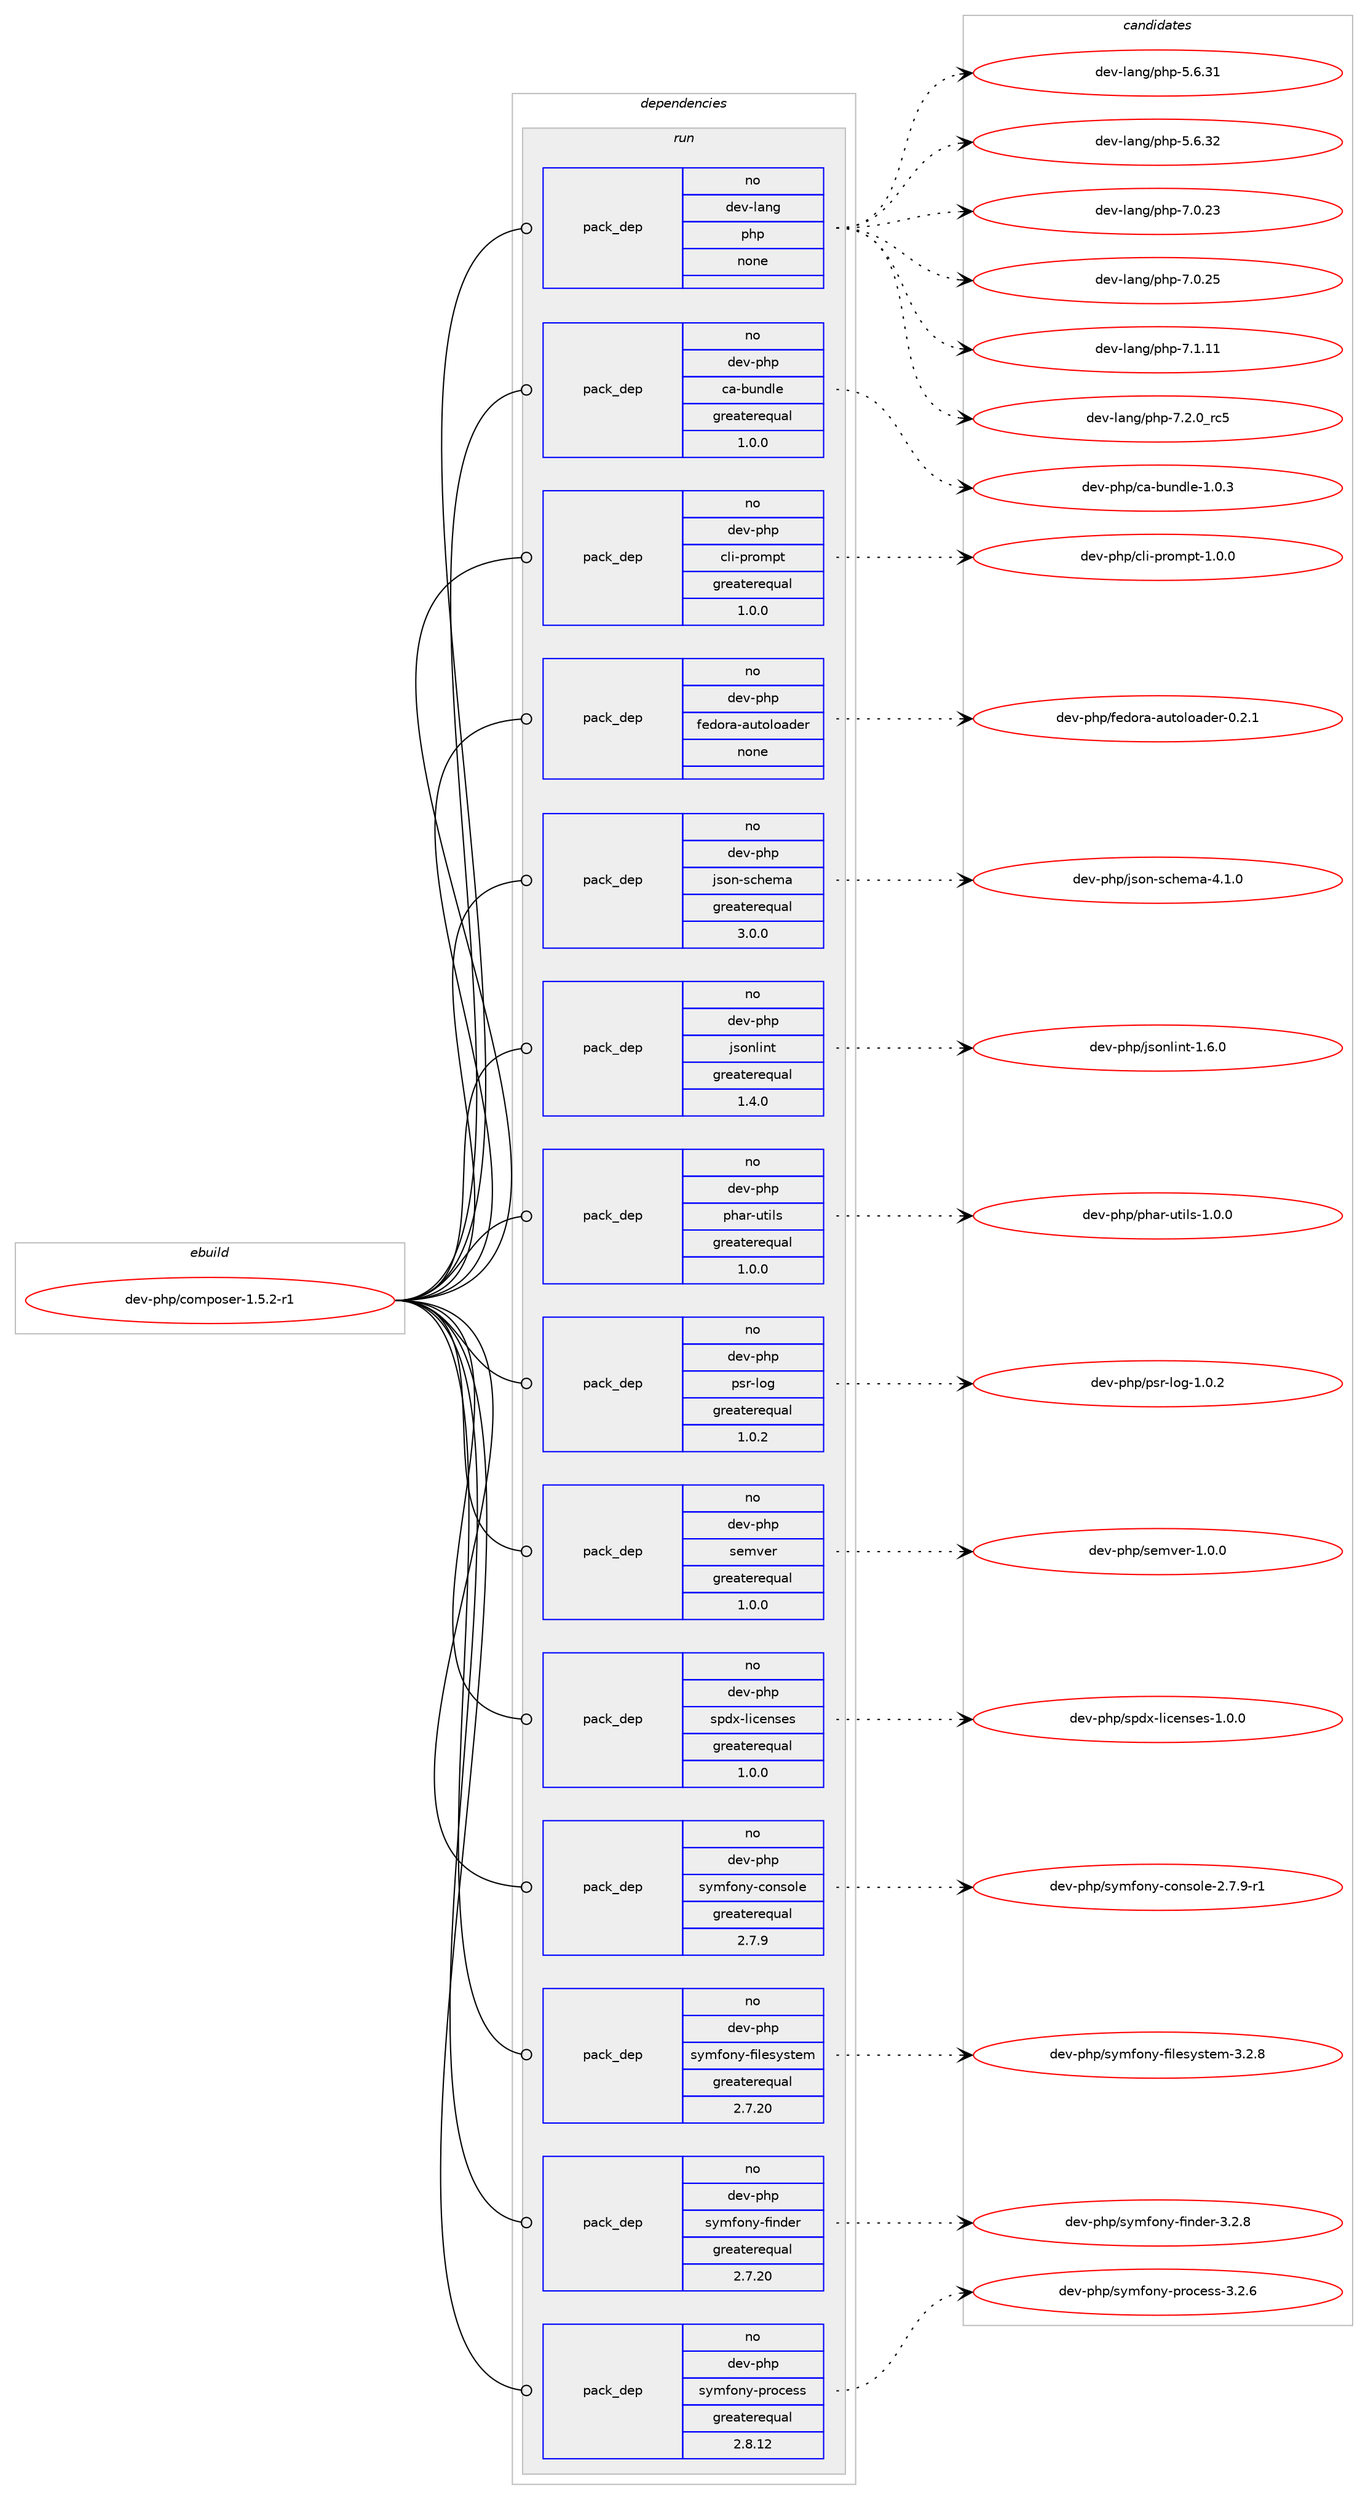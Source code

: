 digraph prolog {

# *************
# Graph options
# *************

newrank=true;
concentrate=true;
compound=true;
graph [rankdir=LR,fontname=Helvetica,fontsize=10,ranksep=1.5];#, ranksep=2.5, nodesep=0.2];
edge  [arrowhead=vee];
node  [fontname=Helvetica,fontsize=10];

# **********
# The ebuild
# **********

subgraph cluster_leftcol {
color=gray;
rank=same;
label=<<i>ebuild</i>>;
id [label="dev-php/composer-1.5.2-r1", color=red, width=4, href="../dev-php/composer-1.5.2-r1.svg"];
}

# ****************
# The dependencies
# ****************

subgraph cluster_midcol {
color=gray;
label=<<i>dependencies</i>>;
subgraph cluster_compile {
fillcolor="#eeeeee";
style=filled;
label=<<i>compile</i>>;
}
subgraph cluster_compileandrun {
fillcolor="#eeeeee";
style=filled;
label=<<i>compile and run</i>>;
}
subgraph cluster_run {
fillcolor="#eeeeee";
style=filled;
label=<<i>run</i>>;
subgraph pack110247 {
dependency142324 [label=<<TABLE BORDER="0" CELLBORDER="1" CELLSPACING="0" CELLPADDING="4" WIDTH="220"><TR><TD ROWSPAN="6" CELLPADDING="30">pack_dep</TD></TR><TR><TD WIDTH="110">no</TD></TR><TR><TD>dev-lang</TD></TR><TR><TD>php</TD></TR><TR><TD>none</TD></TR><TR><TD></TD></TR></TABLE>>, shape=none, color=blue];
}
id:e -> dependency142324:w [weight=20,style="solid",arrowhead="odot"];
subgraph pack110248 {
dependency142325 [label=<<TABLE BORDER="0" CELLBORDER="1" CELLSPACING="0" CELLPADDING="4" WIDTH="220"><TR><TD ROWSPAN="6" CELLPADDING="30">pack_dep</TD></TR><TR><TD WIDTH="110">no</TD></TR><TR><TD>dev-php</TD></TR><TR><TD>ca-bundle</TD></TR><TR><TD>greaterequal</TD></TR><TR><TD>1.0.0</TD></TR></TABLE>>, shape=none, color=blue];
}
id:e -> dependency142325:w [weight=20,style="solid",arrowhead="odot"];
subgraph pack110249 {
dependency142326 [label=<<TABLE BORDER="0" CELLBORDER="1" CELLSPACING="0" CELLPADDING="4" WIDTH="220"><TR><TD ROWSPAN="6" CELLPADDING="30">pack_dep</TD></TR><TR><TD WIDTH="110">no</TD></TR><TR><TD>dev-php</TD></TR><TR><TD>cli-prompt</TD></TR><TR><TD>greaterequal</TD></TR><TR><TD>1.0.0</TD></TR></TABLE>>, shape=none, color=blue];
}
id:e -> dependency142326:w [weight=20,style="solid",arrowhead="odot"];
subgraph pack110250 {
dependency142327 [label=<<TABLE BORDER="0" CELLBORDER="1" CELLSPACING="0" CELLPADDING="4" WIDTH="220"><TR><TD ROWSPAN="6" CELLPADDING="30">pack_dep</TD></TR><TR><TD WIDTH="110">no</TD></TR><TR><TD>dev-php</TD></TR><TR><TD>fedora-autoloader</TD></TR><TR><TD>none</TD></TR><TR><TD></TD></TR></TABLE>>, shape=none, color=blue];
}
id:e -> dependency142327:w [weight=20,style="solid",arrowhead="odot"];
subgraph pack110251 {
dependency142328 [label=<<TABLE BORDER="0" CELLBORDER="1" CELLSPACING="0" CELLPADDING="4" WIDTH="220"><TR><TD ROWSPAN="6" CELLPADDING="30">pack_dep</TD></TR><TR><TD WIDTH="110">no</TD></TR><TR><TD>dev-php</TD></TR><TR><TD>json-schema</TD></TR><TR><TD>greaterequal</TD></TR><TR><TD>3.0.0</TD></TR></TABLE>>, shape=none, color=blue];
}
id:e -> dependency142328:w [weight=20,style="solid",arrowhead="odot"];
subgraph pack110252 {
dependency142329 [label=<<TABLE BORDER="0" CELLBORDER="1" CELLSPACING="0" CELLPADDING="4" WIDTH="220"><TR><TD ROWSPAN="6" CELLPADDING="30">pack_dep</TD></TR><TR><TD WIDTH="110">no</TD></TR><TR><TD>dev-php</TD></TR><TR><TD>jsonlint</TD></TR><TR><TD>greaterequal</TD></TR><TR><TD>1.4.0</TD></TR></TABLE>>, shape=none, color=blue];
}
id:e -> dependency142329:w [weight=20,style="solid",arrowhead="odot"];
subgraph pack110253 {
dependency142330 [label=<<TABLE BORDER="0" CELLBORDER="1" CELLSPACING="0" CELLPADDING="4" WIDTH="220"><TR><TD ROWSPAN="6" CELLPADDING="30">pack_dep</TD></TR><TR><TD WIDTH="110">no</TD></TR><TR><TD>dev-php</TD></TR><TR><TD>phar-utils</TD></TR><TR><TD>greaterequal</TD></TR><TR><TD>1.0.0</TD></TR></TABLE>>, shape=none, color=blue];
}
id:e -> dependency142330:w [weight=20,style="solid",arrowhead="odot"];
subgraph pack110254 {
dependency142331 [label=<<TABLE BORDER="0" CELLBORDER="1" CELLSPACING="0" CELLPADDING="4" WIDTH="220"><TR><TD ROWSPAN="6" CELLPADDING="30">pack_dep</TD></TR><TR><TD WIDTH="110">no</TD></TR><TR><TD>dev-php</TD></TR><TR><TD>psr-log</TD></TR><TR><TD>greaterequal</TD></TR><TR><TD>1.0.2</TD></TR></TABLE>>, shape=none, color=blue];
}
id:e -> dependency142331:w [weight=20,style="solid",arrowhead="odot"];
subgraph pack110255 {
dependency142332 [label=<<TABLE BORDER="0" CELLBORDER="1" CELLSPACING="0" CELLPADDING="4" WIDTH="220"><TR><TD ROWSPAN="6" CELLPADDING="30">pack_dep</TD></TR><TR><TD WIDTH="110">no</TD></TR><TR><TD>dev-php</TD></TR><TR><TD>semver</TD></TR><TR><TD>greaterequal</TD></TR><TR><TD>1.0.0</TD></TR></TABLE>>, shape=none, color=blue];
}
id:e -> dependency142332:w [weight=20,style="solid",arrowhead="odot"];
subgraph pack110256 {
dependency142333 [label=<<TABLE BORDER="0" CELLBORDER="1" CELLSPACING="0" CELLPADDING="4" WIDTH="220"><TR><TD ROWSPAN="6" CELLPADDING="30">pack_dep</TD></TR><TR><TD WIDTH="110">no</TD></TR><TR><TD>dev-php</TD></TR><TR><TD>spdx-licenses</TD></TR><TR><TD>greaterequal</TD></TR><TR><TD>1.0.0</TD></TR></TABLE>>, shape=none, color=blue];
}
id:e -> dependency142333:w [weight=20,style="solid",arrowhead="odot"];
subgraph pack110257 {
dependency142334 [label=<<TABLE BORDER="0" CELLBORDER="1" CELLSPACING="0" CELLPADDING="4" WIDTH="220"><TR><TD ROWSPAN="6" CELLPADDING="30">pack_dep</TD></TR><TR><TD WIDTH="110">no</TD></TR><TR><TD>dev-php</TD></TR><TR><TD>symfony-console</TD></TR><TR><TD>greaterequal</TD></TR><TR><TD>2.7.9</TD></TR></TABLE>>, shape=none, color=blue];
}
id:e -> dependency142334:w [weight=20,style="solid",arrowhead="odot"];
subgraph pack110258 {
dependency142335 [label=<<TABLE BORDER="0" CELLBORDER="1" CELLSPACING="0" CELLPADDING="4" WIDTH="220"><TR><TD ROWSPAN="6" CELLPADDING="30">pack_dep</TD></TR><TR><TD WIDTH="110">no</TD></TR><TR><TD>dev-php</TD></TR><TR><TD>symfony-filesystem</TD></TR><TR><TD>greaterequal</TD></TR><TR><TD>2.7.20</TD></TR></TABLE>>, shape=none, color=blue];
}
id:e -> dependency142335:w [weight=20,style="solid",arrowhead="odot"];
subgraph pack110259 {
dependency142336 [label=<<TABLE BORDER="0" CELLBORDER="1" CELLSPACING="0" CELLPADDING="4" WIDTH="220"><TR><TD ROWSPAN="6" CELLPADDING="30">pack_dep</TD></TR><TR><TD WIDTH="110">no</TD></TR><TR><TD>dev-php</TD></TR><TR><TD>symfony-finder</TD></TR><TR><TD>greaterequal</TD></TR><TR><TD>2.7.20</TD></TR></TABLE>>, shape=none, color=blue];
}
id:e -> dependency142336:w [weight=20,style="solid",arrowhead="odot"];
subgraph pack110260 {
dependency142337 [label=<<TABLE BORDER="0" CELLBORDER="1" CELLSPACING="0" CELLPADDING="4" WIDTH="220"><TR><TD ROWSPAN="6" CELLPADDING="30">pack_dep</TD></TR><TR><TD WIDTH="110">no</TD></TR><TR><TD>dev-php</TD></TR><TR><TD>symfony-process</TD></TR><TR><TD>greaterequal</TD></TR><TR><TD>2.8.12</TD></TR></TABLE>>, shape=none, color=blue];
}
id:e -> dependency142337:w [weight=20,style="solid",arrowhead="odot"];
}
}

# **************
# The candidates
# **************

subgraph cluster_choices {
rank=same;
color=gray;
label=<<i>candidates</i>>;

subgraph choice110247 {
color=black;
nodesep=1;
choice10010111845108971101034711210411245534654465149 [label="dev-lang/php-5.6.31", color=red, width=4,href="../dev-lang/php-5.6.31.svg"];
choice10010111845108971101034711210411245534654465150 [label="dev-lang/php-5.6.32", color=red, width=4,href="../dev-lang/php-5.6.32.svg"];
choice10010111845108971101034711210411245554648465051 [label="dev-lang/php-7.0.23", color=red, width=4,href="../dev-lang/php-7.0.23.svg"];
choice10010111845108971101034711210411245554648465053 [label="dev-lang/php-7.0.25", color=red, width=4,href="../dev-lang/php-7.0.25.svg"];
choice10010111845108971101034711210411245554649464949 [label="dev-lang/php-7.1.11", color=red, width=4,href="../dev-lang/php-7.1.11.svg"];
choice100101118451089711010347112104112455546504648951149953 [label="dev-lang/php-7.2.0_rc5", color=red, width=4,href="../dev-lang/php-7.2.0_rc5.svg"];
dependency142324:e -> choice10010111845108971101034711210411245534654465149:w [style=dotted,weight="100"];
dependency142324:e -> choice10010111845108971101034711210411245534654465150:w [style=dotted,weight="100"];
dependency142324:e -> choice10010111845108971101034711210411245554648465051:w [style=dotted,weight="100"];
dependency142324:e -> choice10010111845108971101034711210411245554648465053:w [style=dotted,weight="100"];
dependency142324:e -> choice10010111845108971101034711210411245554649464949:w [style=dotted,weight="100"];
dependency142324:e -> choice100101118451089711010347112104112455546504648951149953:w [style=dotted,weight="100"];
}
subgraph choice110248 {
color=black;
nodesep=1;
choice100101118451121041124799974598117110100108101454946484651 [label="dev-php/ca-bundle-1.0.3", color=red, width=4,href="../dev-php/ca-bundle-1.0.3.svg"];
dependency142325:e -> choice100101118451121041124799974598117110100108101454946484651:w [style=dotted,weight="100"];
}
subgraph choice110249 {
color=black;
nodesep=1;
choice10010111845112104112479910810545112114111109112116454946484648 [label="dev-php/cli-prompt-1.0.0", color=red, width=4,href="../dev-php/cli-prompt-1.0.0.svg"];
dependency142326:e -> choice10010111845112104112479910810545112114111109112116454946484648:w [style=dotted,weight="100"];
}
subgraph choice110250 {
color=black;
nodesep=1;
choice100101118451121041124710210110011111497459711711611110811197100101114454846504649 [label="dev-php/fedora-autoloader-0.2.1", color=red, width=4,href="../dev-php/fedora-autoloader-0.2.1.svg"];
dependency142327:e -> choice100101118451121041124710210110011111497459711711611110811197100101114454846504649:w [style=dotted,weight="100"];
}
subgraph choice110251 {
color=black;
nodesep=1;
choice1001011184511210411247106115111110451159910410110997455246494648 [label="dev-php/json-schema-4.1.0", color=red, width=4,href="../dev-php/json-schema-4.1.0.svg"];
dependency142328:e -> choice1001011184511210411247106115111110451159910410110997455246494648:w [style=dotted,weight="100"];
}
subgraph choice110252 {
color=black;
nodesep=1;
choice1001011184511210411247106115111110108105110116454946544648 [label="dev-php/jsonlint-1.6.0", color=red, width=4,href="../dev-php/jsonlint-1.6.0.svg"];
dependency142329:e -> choice1001011184511210411247106115111110108105110116454946544648:w [style=dotted,weight="100"];
}
subgraph choice110253 {
color=black;
nodesep=1;
choice10010111845112104112471121049711445117116105108115454946484648 [label="dev-php/phar-utils-1.0.0", color=red, width=4,href="../dev-php/phar-utils-1.0.0.svg"];
dependency142330:e -> choice10010111845112104112471121049711445117116105108115454946484648:w [style=dotted,weight="100"];
}
subgraph choice110254 {
color=black;
nodesep=1;
choice100101118451121041124711211511445108111103454946484650 [label="dev-php/psr-log-1.0.2", color=red, width=4,href="../dev-php/psr-log-1.0.2.svg"];
dependency142331:e -> choice100101118451121041124711211511445108111103454946484650:w [style=dotted,weight="100"];
}
subgraph choice110255 {
color=black;
nodesep=1;
choice1001011184511210411247115101109118101114454946484648 [label="dev-php/semver-1.0.0", color=red, width=4,href="../dev-php/semver-1.0.0.svg"];
dependency142332:e -> choice1001011184511210411247115101109118101114454946484648:w [style=dotted,weight="100"];
}
subgraph choice110256 {
color=black;
nodesep=1;
choice10010111845112104112471151121001204510810599101110115101115454946484648 [label="dev-php/spdx-licenses-1.0.0", color=red, width=4,href="../dev-php/spdx-licenses-1.0.0.svg"];
dependency142333:e -> choice10010111845112104112471151121001204510810599101110115101115454946484648:w [style=dotted,weight="100"];
}
subgraph choice110257 {
color=black;
nodesep=1;
choice100101118451121041124711512110910211111012145991111101151111081014550465546574511449 [label="dev-php/symfony-console-2.7.9-r1", color=red, width=4,href="../dev-php/symfony-console-2.7.9-r1.svg"];
dependency142334:e -> choice100101118451121041124711512110910211111012145991111101151111081014550465546574511449:w [style=dotted,weight="100"];
}
subgraph choice110258 {
color=black;
nodesep=1;
choice100101118451121041124711512110910211111012145102105108101115121115116101109455146504656 [label="dev-php/symfony-filesystem-3.2.8", color=red, width=4,href="../dev-php/symfony-filesystem-3.2.8.svg"];
dependency142335:e -> choice100101118451121041124711512110910211111012145102105108101115121115116101109455146504656:w [style=dotted,weight="100"];
}
subgraph choice110259 {
color=black;
nodesep=1;
choice100101118451121041124711512110910211111012145102105110100101114455146504656 [label="dev-php/symfony-finder-3.2.8", color=red, width=4,href="../dev-php/symfony-finder-3.2.8.svg"];
dependency142336:e -> choice100101118451121041124711512110910211111012145102105110100101114455146504656:w [style=dotted,weight="100"];
}
subgraph choice110260 {
color=black;
nodesep=1;
choice10010111845112104112471151211091021111101214511211411199101115115455146504654 [label="dev-php/symfony-process-3.2.6", color=red, width=4,href="../dev-php/symfony-process-3.2.6.svg"];
dependency142337:e -> choice10010111845112104112471151211091021111101214511211411199101115115455146504654:w [style=dotted,weight="100"];
}
}

}
